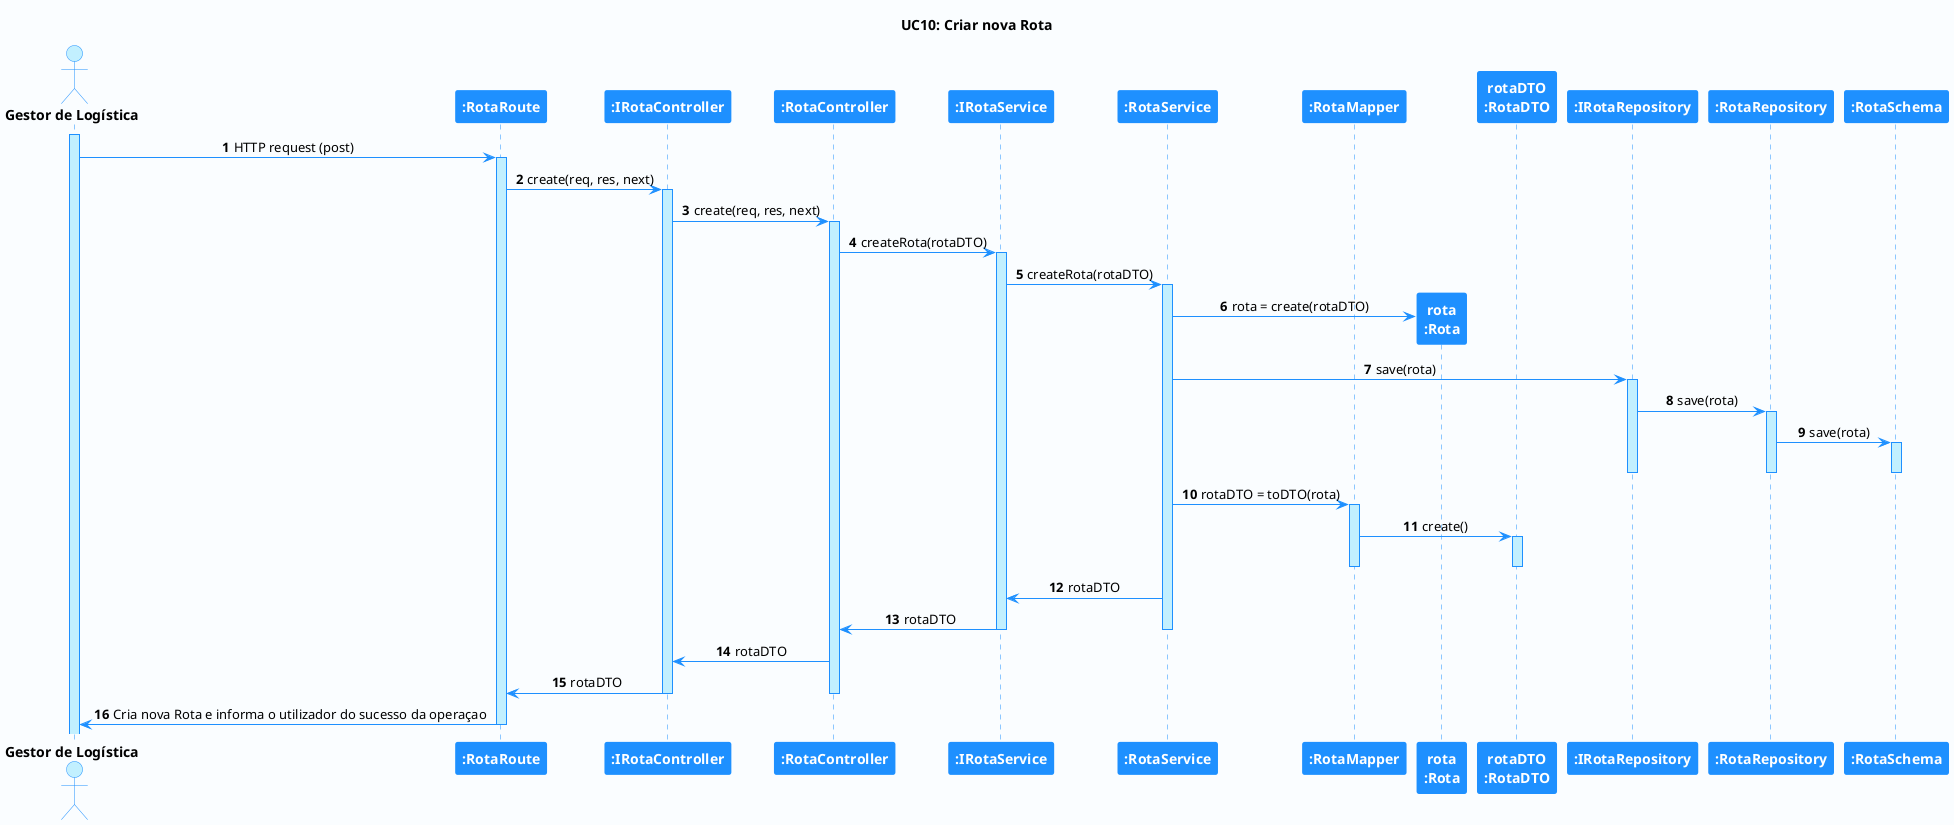 @startuml hello

'-Style----------------------------------------------------------------------------------------------------------------

autonumber

skinparam DefaultTextAlignment center

skinparam BackgroundColor #fafdff

skinparam sequence {
    LifeLineBorderColor DodgerBlue
    LifeLineBackgroundColor APPLICATION

    ActorBackgroundColor APPLICATION
    ActorBorderColor DodgerBlue

    BackgroundColor #FFFFFF
    ArrowColor DodgerBlue
    BorderColor DodgerBlue

    ParticipantBackgroundColor DodgerBlue
    ParticipantFontColor #FFFFFF
    ParticipantBorderColor DodgerBlue

    GroupBorderColor #082642
    GroupBackgroundColor APPLICATION
}

skinparam note {
    LifeLineBorderColor DodgerBlue
    LifeLineBackgroundColor APPLICATION

    ActorBackgroundColor APPLICATION
    ActorBorderColor DodgerBlue

    BackgroundColor #FFFFFF
    ArrowColor DodgerBlue
    BorderColor DodgerBlue

    ParticipantBackgroundColor DodgerBlue
    ParticipantFontColor #FFFFFF
    ParticipantBorderColor DodgerBlue

    GroupBorderColor #082642
    GroupBackgroundColor APPLICATION
}

'-Title----------------------------------------------------------------------------------------------------------------

title UC10: Criar nova Rota

'-Actors/Participants--------------------------------------------------------------------------------------------------

actor "<b>Gestor de Logística" as A
participant "<b>:RotaRoute" as RR
participant "<b>:IRotaController" as IRC
participant "<b>:RotaController" as RC
participant "<b>:IRotaService" as IRS
participant "<b>:RotaService" as RS
participant "<b>:RotaMapper" as RM
participant "<b>rota\n<b>:Rota" as R
participant "<b>rotaDTO\n<b>:RotaDTO" as RD
participant "<b>:IRotaRepository" as IRREP
participant "<b>:RotaRepository" as RREP
participant "<b>:RotaSchema" as RSC


'-Associations---------------------------------------------------------------------------------------------------------

activate A

A -> RR: HTTP request (post)
activate RR

RR -> IRC: create(req, res, next)
activate IRC

IRC -> RC: create(req, res, next)
activate RC


RC -> IRS : createRota(rotaDTO)
activate IRS
IRS -> RS : createRota(rotaDTO)
activate RS
RS -> R** : rota = create(rotaDTO)
RS -> IRREP : save(rota)
activate IRREP
IRREP -> RREP : save(rota)
activate RREP
RREP -> RSC : save(rota)
activate RSC
deactivate RSC
deactivate IRREP
deactivate RREP
RS -> RM : rotaDTO = toDTO(rota)
activate RM
RM -> RD : create()
activate RD
deactivate RD
deactivate RM
RS -> IRS : rotaDTO
IRS -> RC : rotaDTO
deactivate IRS
deactivate RS
RC -> IRC: rotaDTO
IRC -> RR : rotaDTO
deactivate IRC
deactivate RC

RR -> A: Cria nova Rota e informa o utilizador do sucesso da operaçao
deactivate RR
'----------------------------------------------------------------------------------------------------------------------

@enduml